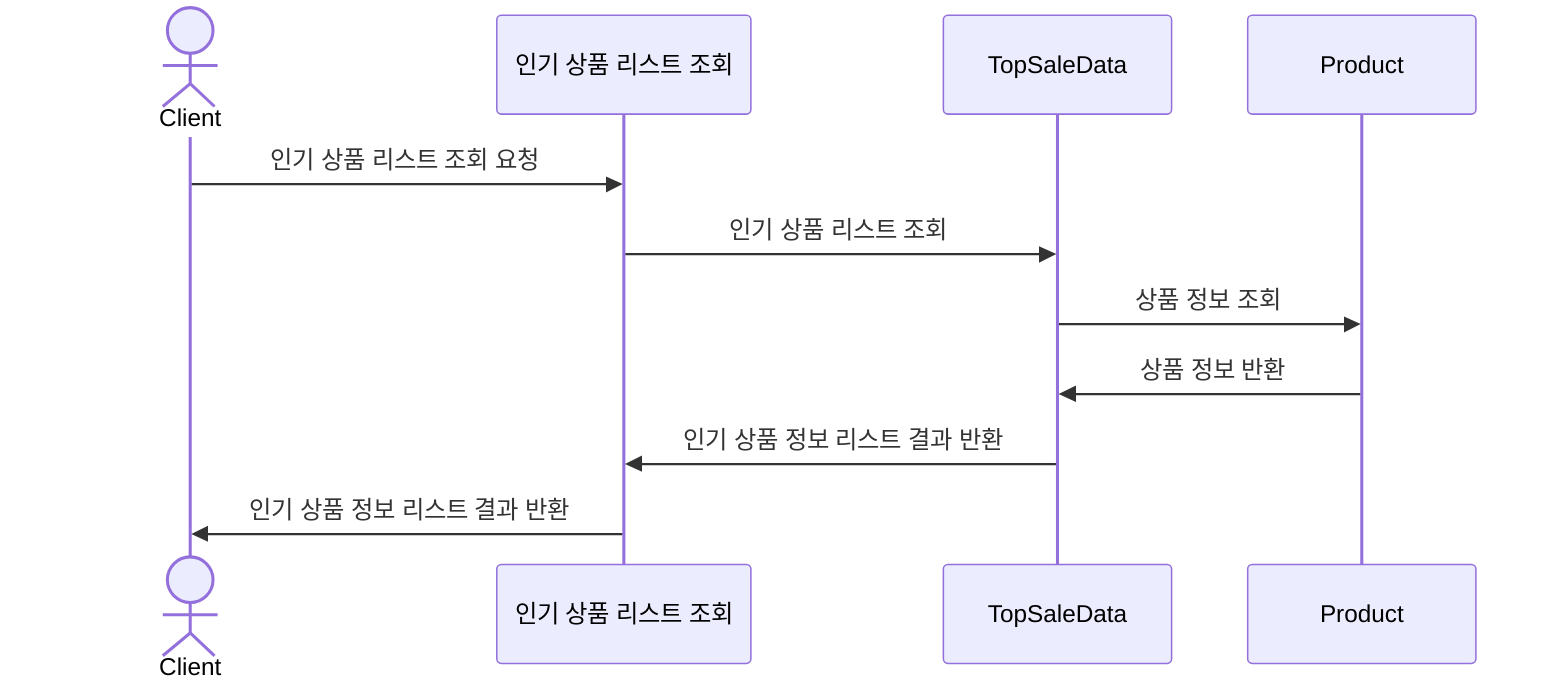 sequenceDiagram
    actor Client
    participant PPR as 인기 상품 리스트 조회
    participant TSD as TopSaleData
    participant PTS as Product
    Client ->> PPR: 인기 상품 리스트 조회 요청
    PPR ->> TSD: 인기 상품 리스트 조회
    TSD ->> PTS: 상품 정보 조회
    PTS ->> TSD: 상품 정보 반환
    TSD ->> PPR: 인기 상품 정보 리스트 결과 반환
    PPR ->> Client: 인기 상품 정보 리스트 결과 반환